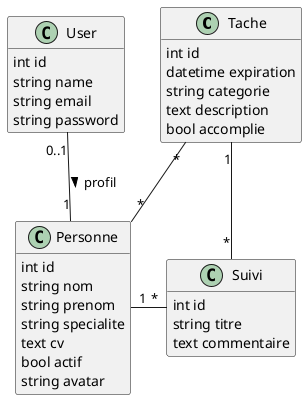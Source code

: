 @startuml
hide empty method
class Tache {
int id
datetime expiration
string categorie
text description
bool accomplie
}

class Suivi {
int id
string titre
text commentaire
}

class Personne {
int id
string nom
string prenom
string specialite
text cv
bool actif
string avatar
}

class User {
int id
string name
string email
string password
}

Tache "1" -right- "*" Suivi
Tache "*" -- "*" Personne
User "0..1" -- "1" Personne: profil >
Personne "1" -right- "*" Suivi

@enduml
